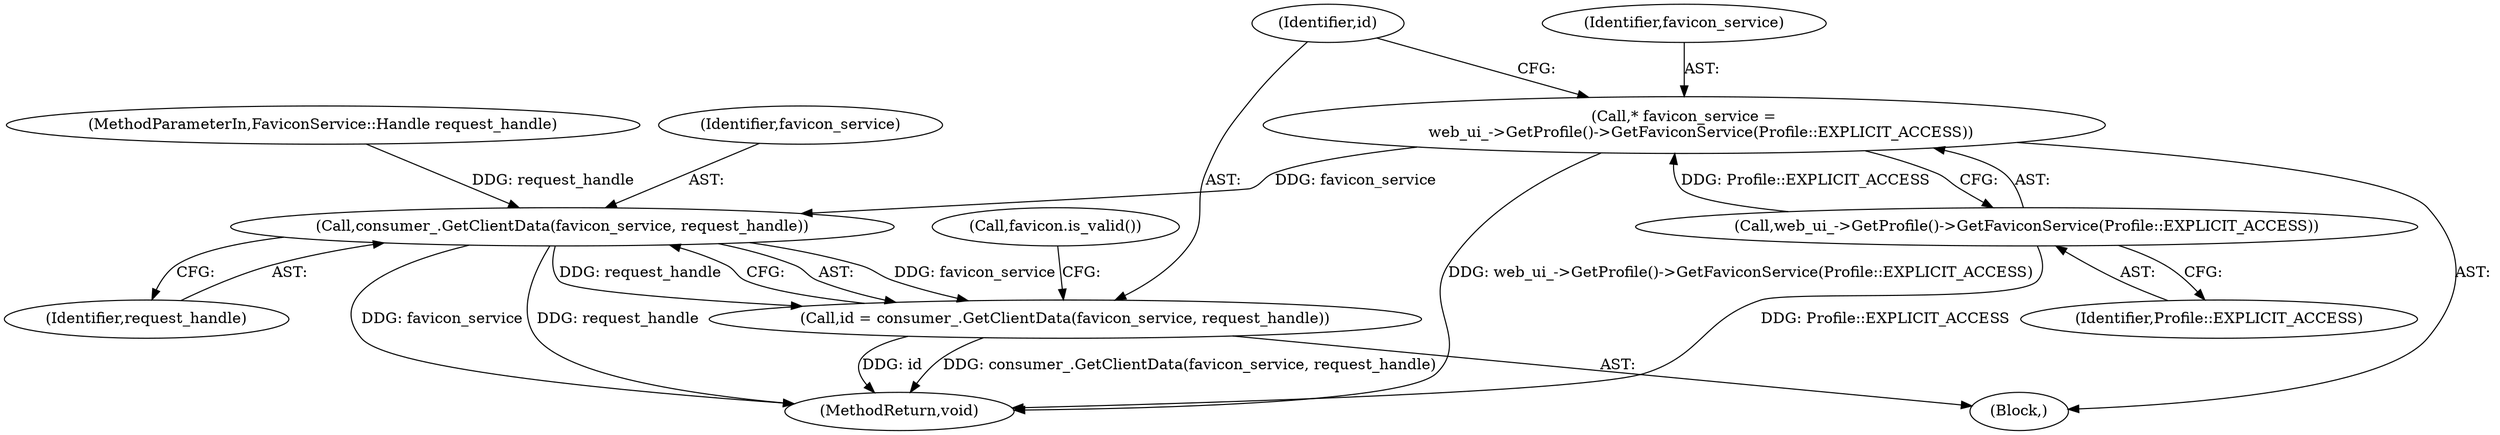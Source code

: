 digraph "0_Chrome_abbd2f4b36da8c89e6f3002eb84f60064a6ff067_2@pointer" {
"1000105" [label="(Call,* favicon_service =\n       web_ui_->GetProfile()->GetFaviconService(Profile::EXPLICIT_ACCESS))"];
"1000107" [label="(Call,web_ui_->GetProfile()->GetFaviconService(Profile::EXPLICIT_ACCESS))"];
"1000112" [label="(Call,consumer_.GetClientData(favicon_service, request_handle))"];
"1000110" [label="(Call,id = consumer_.GetClientData(favicon_service, request_handle))"];
"1000111" [label="(Identifier,id)"];
"1000113" [label="(Identifier,favicon_service)"];
"1000101" [label="(MethodParameterIn,FaviconService::Handle request_handle)"];
"1000118" [label="(Call,favicon.is_valid())"];
"1000110" [label="(Call,id = consumer_.GetClientData(favicon_service, request_handle))"];
"1000108" [label="(Identifier,Profile::EXPLICIT_ACCESS)"];
"1000112" [label="(Call,consumer_.GetClientData(favicon_service, request_handle))"];
"1000103" [label="(Block,)"];
"1000105" [label="(Call,* favicon_service =\n       web_ui_->GetProfile()->GetFaviconService(Profile::EXPLICIT_ACCESS))"];
"1000106" [label="(Identifier,favicon_service)"];
"1000155" [label="(MethodReturn,void)"];
"1000114" [label="(Identifier,request_handle)"];
"1000107" [label="(Call,web_ui_->GetProfile()->GetFaviconService(Profile::EXPLICIT_ACCESS))"];
"1000105" -> "1000103"  [label="AST: "];
"1000105" -> "1000107"  [label="CFG: "];
"1000106" -> "1000105"  [label="AST: "];
"1000107" -> "1000105"  [label="AST: "];
"1000111" -> "1000105"  [label="CFG: "];
"1000105" -> "1000155"  [label="DDG: web_ui_->GetProfile()->GetFaviconService(Profile::EXPLICIT_ACCESS)"];
"1000107" -> "1000105"  [label="DDG: Profile::EXPLICIT_ACCESS"];
"1000105" -> "1000112"  [label="DDG: favicon_service"];
"1000107" -> "1000108"  [label="CFG: "];
"1000108" -> "1000107"  [label="AST: "];
"1000107" -> "1000155"  [label="DDG: Profile::EXPLICIT_ACCESS"];
"1000112" -> "1000110"  [label="AST: "];
"1000112" -> "1000114"  [label="CFG: "];
"1000113" -> "1000112"  [label="AST: "];
"1000114" -> "1000112"  [label="AST: "];
"1000110" -> "1000112"  [label="CFG: "];
"1000112" -> "1000155"  [label="DDG: request_handle"];
"1000112" -> "1000155"  [label="DDG: favicon_service"];
"1000112" -> "1000110"  [label="DDG: favicon_service"];
"1000112" -> "1000110"  [label="DDG: request_handle"];
"1000101" -> "1000112"  [label="DDG: request_handle"];
"1000110" -> "1000103"  [label="AST: "];
"1000111" -> "1000110"  [label="AST: "];
"1000118" -> "1000110"  [label="CFG: "];
"1000110" -> "1000155"  [label="DDG: consumer_.GetClientData(favicon_service, request_handle)"];
"1000110" -> "1000155"  [label="DDG: id"];
}
